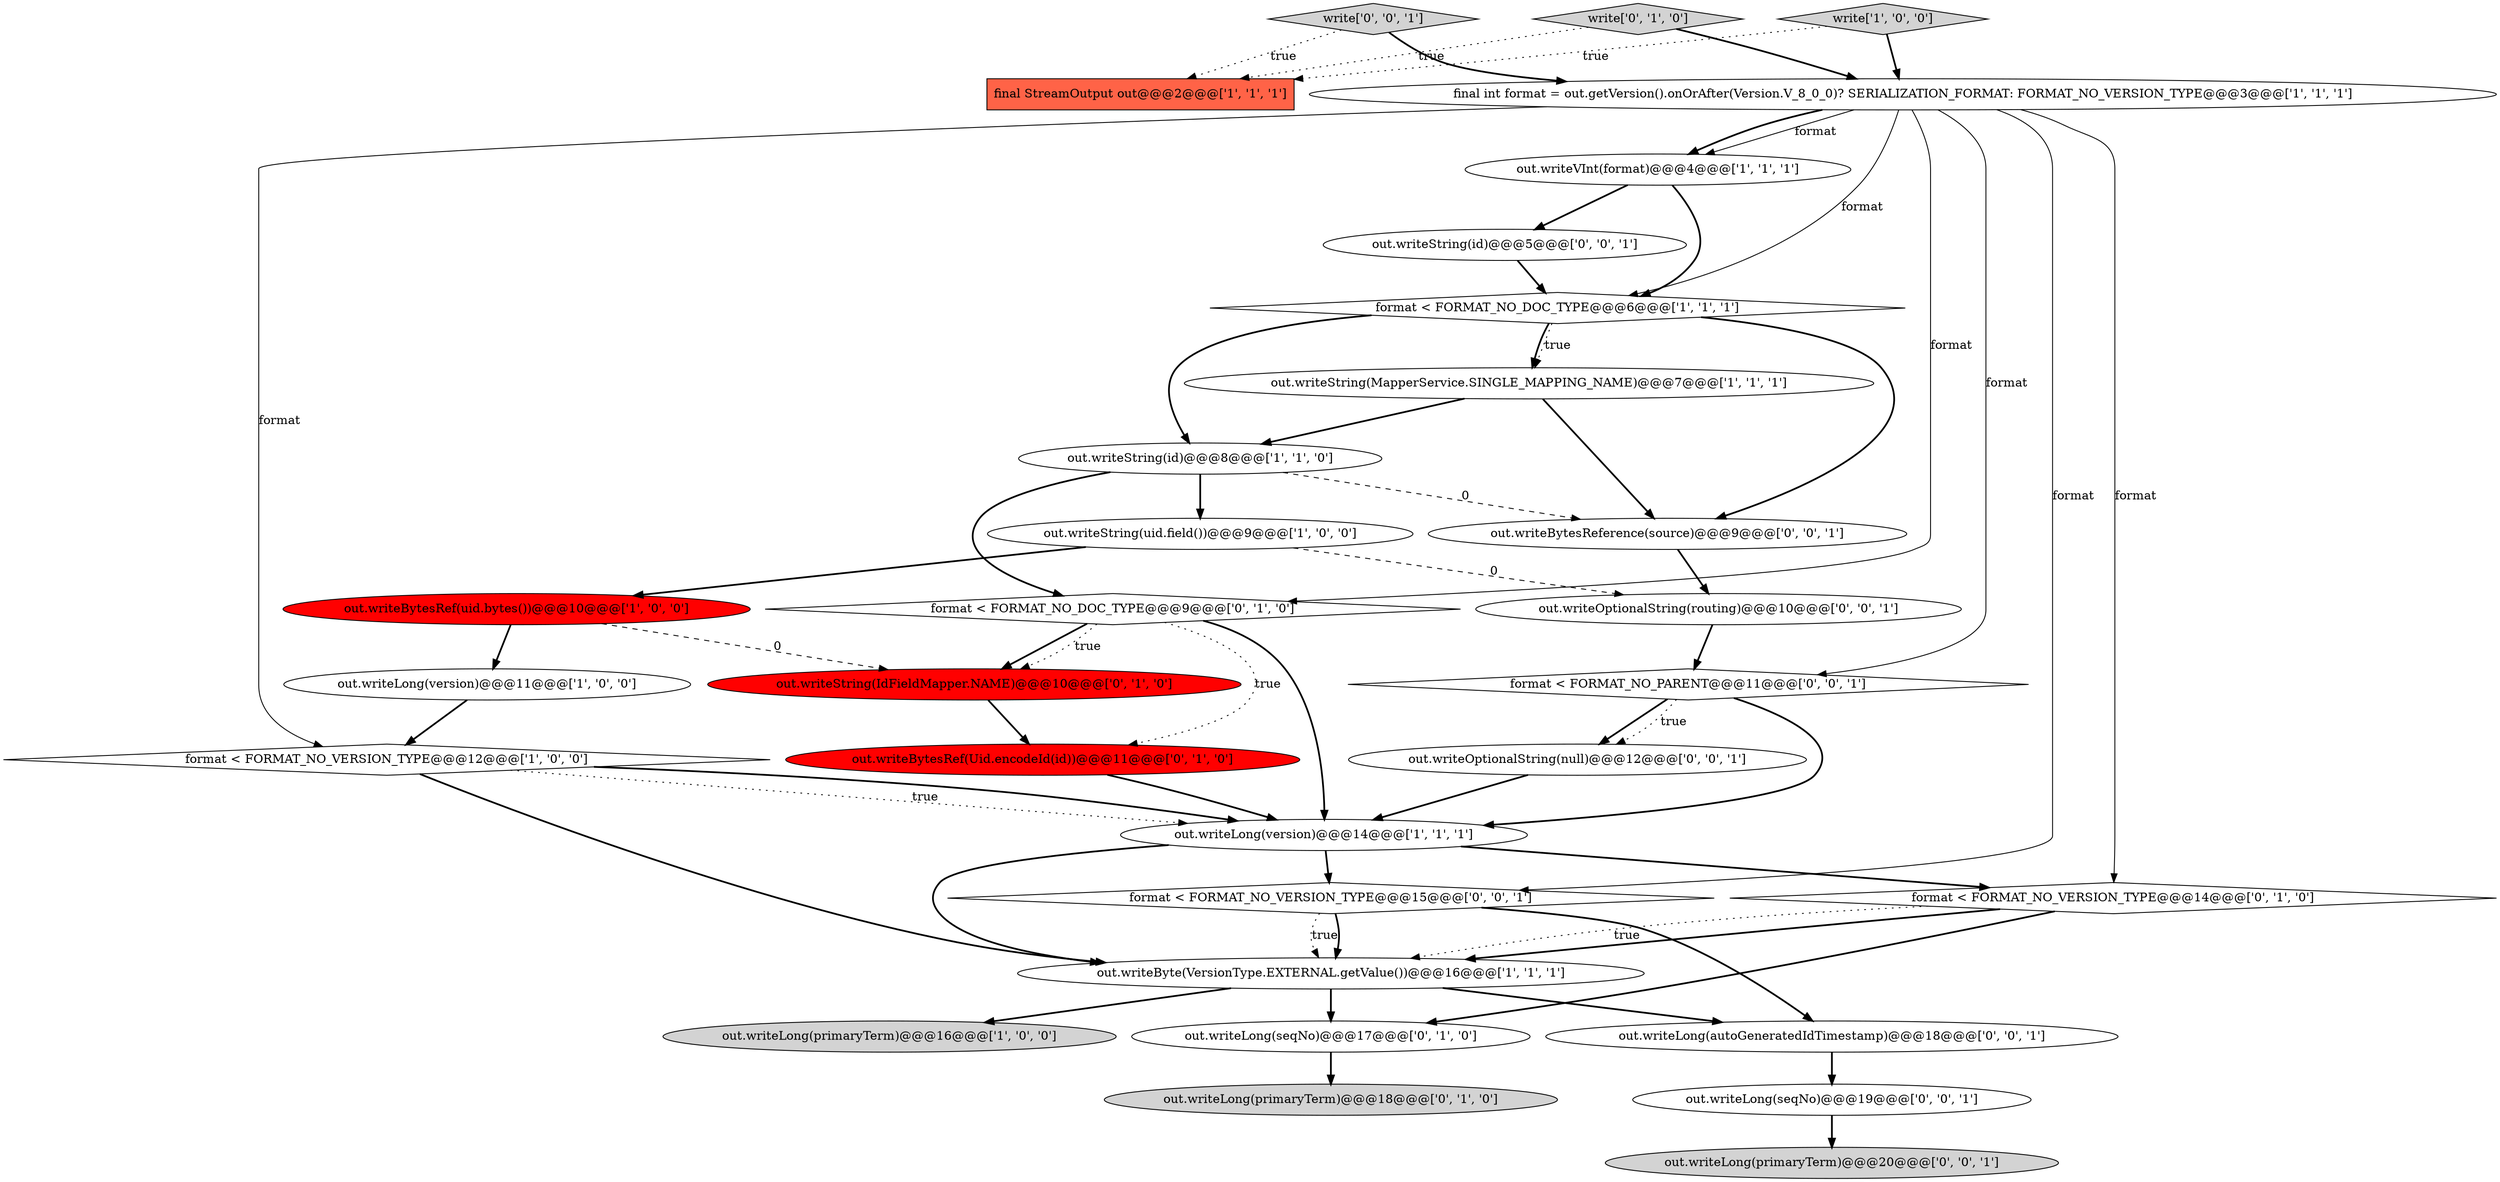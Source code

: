 digraph {
24 [style = filled, label = "out.writeString(id)@@@5@@@['0', '0', '1']", fillcolor = white, shape = ellipse image = "AAA0AAABBB3BBB"];
13 [style = filled, label = "out.writeString(id)@@@8@@@['1', '1', '0']", fillcolor = white, shape = ellipse image = "AAA0AAABBB1BBB"];
22 [style = filled, label = "write['0', '0', '1']", fillcolor = lightgray, shape = diamond image = "AAA0AAABBB3BBB"];
2 [style = filled, label = "out.writeString(uid.field())@@@9@@@['1', '0', '0']", fillcolor = white, shape = ellipse image = "AAA0AAABBB1BBB"];
20 [style = filled, label = "format < FORMAT_NO_VERSION_TYPE@@@14@@@['0', '1', '0']", fillcolor = white, shape = diamond image = "AAA0AAABBB2BBB"];
29 [style = filled, label = "format < FORMAT_NO_PARENT@@@11@@@['0', '0', '1']", fillcolor = white, shape = diamond image = "AAA0AAABBB3BBB"];
4 [style = filled, label = "out.writeLong(version)@@@14@@@['1', '1', '1']", fillcolor = white, shape = ellipse image = "AAA0AAABBB1BBB"];
8 [style = filled, label = "out.writeLong(primaryTerm)@@@16@@@['1', '0', '0']", fillcolor = lightgray, shape = ellipse image = "AAA0AAABBB1BBB"];
9 [style = filled, label = "write['1', '0', '0']", fillcolor = lightgray, shape = diamond image = "AAA0AAABBB1BBB"];
11 [style = filled, label = "format < FORMAT_NO_DOC_TYPE@@@6@@@['1', '1', '1']", fillcolor = white, shape = diamond image = "AAA0AAABBB1BBB"];
15 [style = filled, label = "format < FORMAT_NO_DOC_TYPE@@@9@@@['0', '1', '0']", fillcolor = white, shape = diamond image = "AAA0AAABBB2BBB"];
3 [style = filled, label = "out.writeByte(VersionType.EXTERNAL.getValue())@@@16@@@['1', '1', '1']", fillcolor = white, shape = ellipse image = "AAA0AAABBB1BBB"];
5 [style = filled, label = "final int format = out.getVersion().onOrAfter(Version.V_8_0_0)? SERIALIZATION_FORMAT: FORMAT_NO_VERSION_TYPE@@@3@@@['1', '1', '1']", fillcolor = white, shape = ellipse image = "AAA0AAABBB1BBB"];
6 [style = filled, label = "format < FORMAT_NO_VERSION_TYPE@@@12@@@['1', '0', '0']", fillcolor = white, shape = diamond image = "AAA0AAABBB1BBB"];
14 [style = filled, label = "out.writeString(IdFieldMapper.NAME)@@@10@@@['0', '1', '0']", fillcolor = red, shape = ellipse image = "AAA1AAABBB2BBB"];
7 [style = filled, label = "out.writeLong(version)@@@11@@@['1', '0', '0']", fillcolor = white, shape = ellipse image = "AAA0AAABBB1BBB"];
10 [style = filled, label = "out.writeBytesRef(uid.bytes())@@@10@@@['1', '0', '0']", fillcolor = red, shape = ellipse image = "AAA1AAABBB1BBB"];
19 [style = filled, label = "out.writeLong(seqNo)@@@17@@@['0', '1', '0']", fillcolor = white, shape = ellipse image = "AAA0AAABBB2BBB"];
16 [style = filled, label = "out.writeLong(primaryTerm)@@@18@@@['0', '1', '0']", fillcolor = lightgray, shape = ellipse image = "AAA0AAABBB2BBB"];
0 [style = filled, label = "final StreamOutput out@@@2@@@['1', '1', '1']", fillcolor = tomato, shape = box image = "AAA0AAABBB1BBB"];
18 [style = filled, label = "write['0', '1', '0']", fillcolor = lightgray, shape = diamond image = "AAA0AAABBB2BBB"];
30 [style = filled, label = "out.writeLong(seqNo)@@@19@@@['0', '0', '1']", fillcolor = white, shape = ellipse image = "AAA0AAABBB3BBB"];
21 [style = filled, label = "out.writeOptionalString(null)@@@12@@@['0', '0', '1']", fillcolor = white, shape = ellipse image = "AAA0AAABBB3BBB"];
28 [style = filled, label = "format < FORMAT_NO_VERSION_TYPE@@@15@@@['0', '0', '1']", fillcolor = white, shape = diamond image = "AAA0AAABBB3BBB"];
26 [style = filled, label = "out.writeLong(autoGeneratedIdTimestamp)@@@18@@@['0', '0', '1']", fillcolor = white, shape = ellipse image = "AAA0AAABBB3BBB"];
27 [style = filled, label = "out.writeLong(primaryTerm)@@@20@@@['0', '0', '1']", fillcolor = lightgray, shape = ellipse image = "AAA0AAABBB3BBB"];
17 [style = filled, label = "out.writeBytesRef(Uid.encodeId(id))@@@11@@@['0', '1', '0']", fillcolor = red, shape = ellipse image = "AAA1AAABBB2BBB"];
25 [style = filled, label = "out.writeBytesReference(source)@@@9@@@['0', '0', '1']", fillcolor = white, shape = ellipse image = "AAA0AAABBB3BBB"];
12 [style = filled, label = "out.writeVInt(format)@@@4@@@['1', '1', '1']", fillcolor = white, shape = ellipse image = "AAA0AAABBB1BBB"];
23 [style = filled, label = "out.writeOptionalString(routing)@@@10@@@['0', '0', '1']", fillcolor = white, shape = ellipse image = "AAA0AAABBB3BBB"];
1 [style = filled, label = "out.writeString(MapperService.SINGLE_MAPPING_NAME)@@@7@@@['1', '1', '1']", fillcolor = white, shape = ellipse image = "AAA0AAABBB1BBB"];
2->23 [style = dashed, label="0"];
6->3 [style = bold, label=""];
4->3 [style = bold, label=""];
5->28 [style = solid, label="format"];
5->11 [style = solid, label="format"];
29->4 [style = bold, label=""];
9->0 [style = dotted, label="true"];
15->14 [style = bold, label=""];
11->1 [style = bold, label=""];
25->23 [style = bold, label=""];
28->3 [style = dotted, label="true"];
11->1 [style = dotted, label="true"];
22->0 [style = dotted, label="true"];
30->27 [style = bold, label=""];
12->11 [style = bold, label=""];
5->20 [style = solid, label="format"];
3->26 [style = bold, label=""];
14->17 [style = bold, label=""];
28->26 [style = bold, label=""];
20->3 [style = bold, label=""];
12->24 [style = bold, label=""];
13->25 [style = dashed, label="0"];
15->14 [style = dotted, label="true"];
5->12 [style = solid, label="format"];
2->10 [style = bold, label=""];
10->7 [style = bold, label=""];
1->13 [style = bold, label=""];
22->5 [style = bold, label=""];
29->21 [style = bold, label=""];
4->28 [style = bold, label=""];
19->16 [style = bold, label=""];
26->30 [style = bold, label=""];
15->17 [style = dotted, label="true"];
23->29 [style = bold, label=""];
5->29 [style = solid, label="format"];
6->4 [style = bold, label=""];
5->6 [style = solid, label="format"];
6->4 [style = dotted, label="true"];
3->19 [style = bold, label=""];
5->12 [style = bold, label=""];
24->11 [style = bold, label=""];
3->8 [style = bold, label=""];
18->5 [style = bold, label=""];
11->13 [style = bold, label=""];
7->6 [style = bold, label=""];
15->4 [style = bold, label=""];
4->20 [style = bold, label=""];
9->5 [style = bold, label=""];
20->3 [style = dotted, label="true"];
18->0 [style = dotted, label="true"];
29->21 [style = dotted, label="true"];
13->15 [style = bold, label=""];
21->4 [style = bold, label=""];
28->3 [style = bold, label=""];
20->19 [style = bold, label=""];
1->25 [style = bold, label=""];
10->14 [style = dashed, label="0"];
17->4 [style = bold, label=""];
11->25 [style = bold, label=""];
13->2 [style = bold, label=""];
5->15 [style = solid, label="format"];
}

